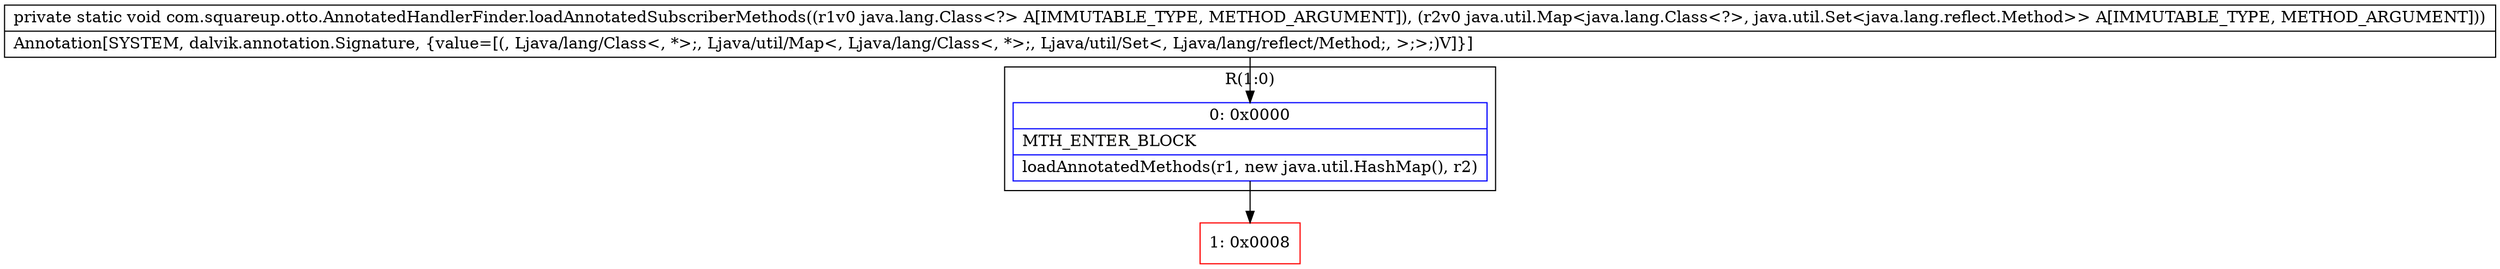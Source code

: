 digraph "CFG forcom.squareup.otto.AnnotatedHandlerFinder.loadAnnotatedSubscriberMethods(Ljava\/lang\/Class;Ljava\/util\/Map;)V" {
subgraph cluster_Region_1623755189 {
label = "R(1:0)";
node [shape=record,color=blue];
Node_0 [shape=record,label="{0\:\ 0x0000|MTH_ENTER_BLOCK\l|loadAnnotatedMethods(r1, new java.util.HashMap(), r2)\l}"];
}
Node_1 [shape=record,color=red,label="{1\:\ 0x0008}"];
MethodNode[shape=record,label="{private static void com.squareup.otto.AnnotatedHandlerFinder.loadAnnotatedSubscriberMethods((r1v0 java.lang.Class\<?\> A[IMMUTABLE_TYPE, METHOD_ARGUMENT]), (r2v0 java.util.Map\<java.lang.Class\<?\>, java.util.Set\<java.lang.reflect.Method\>\> A[IMMUTABLE_TYPE, METHOD_ARGUMENT]))  | Annotation[SYSTEM, dalvik.annotation.Signature, \{value=[(, Ljava\/lang\/Class\<, *\>;, Ljava\/util\/Map\<, Ljava\/lang\/Class\<, *\>;, Ljava\/util\/Set\<, Ljava\/lang\/reflect\/Method;, \>;\>;)V]\}]\l}"];
MethodNode -> Node_0;
Node_0 -> Node_1;
}

